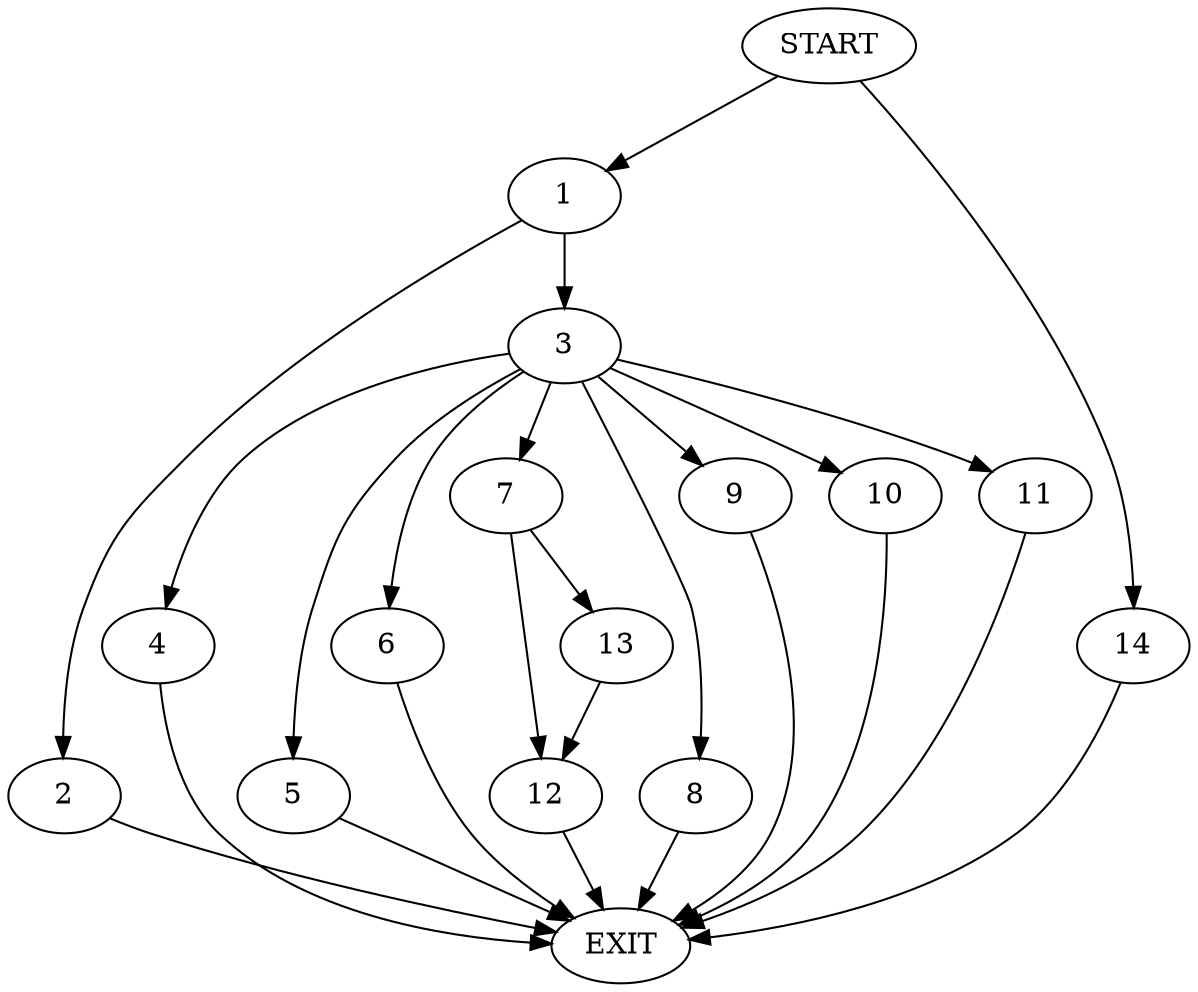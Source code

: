 digraph {
0 [label="START"]
15 [label="EXIT"]
0 -> 1
1 -> 2
1 -> 3
2 -> 15
3 -> 4
3 -> 5
3 -> 6
3 -> 7
3 -> 8
3 -> 9
3 -> 10
3 -> 11
4 -> 15
5 -> 15
6 -> 15
10 -> 15
7 -> 12
7 -> 13
11 -> 15
8 -> 15
9 -> 15
0 -> 14
14 -> 15
12 -> 15
13 -> 12
}
